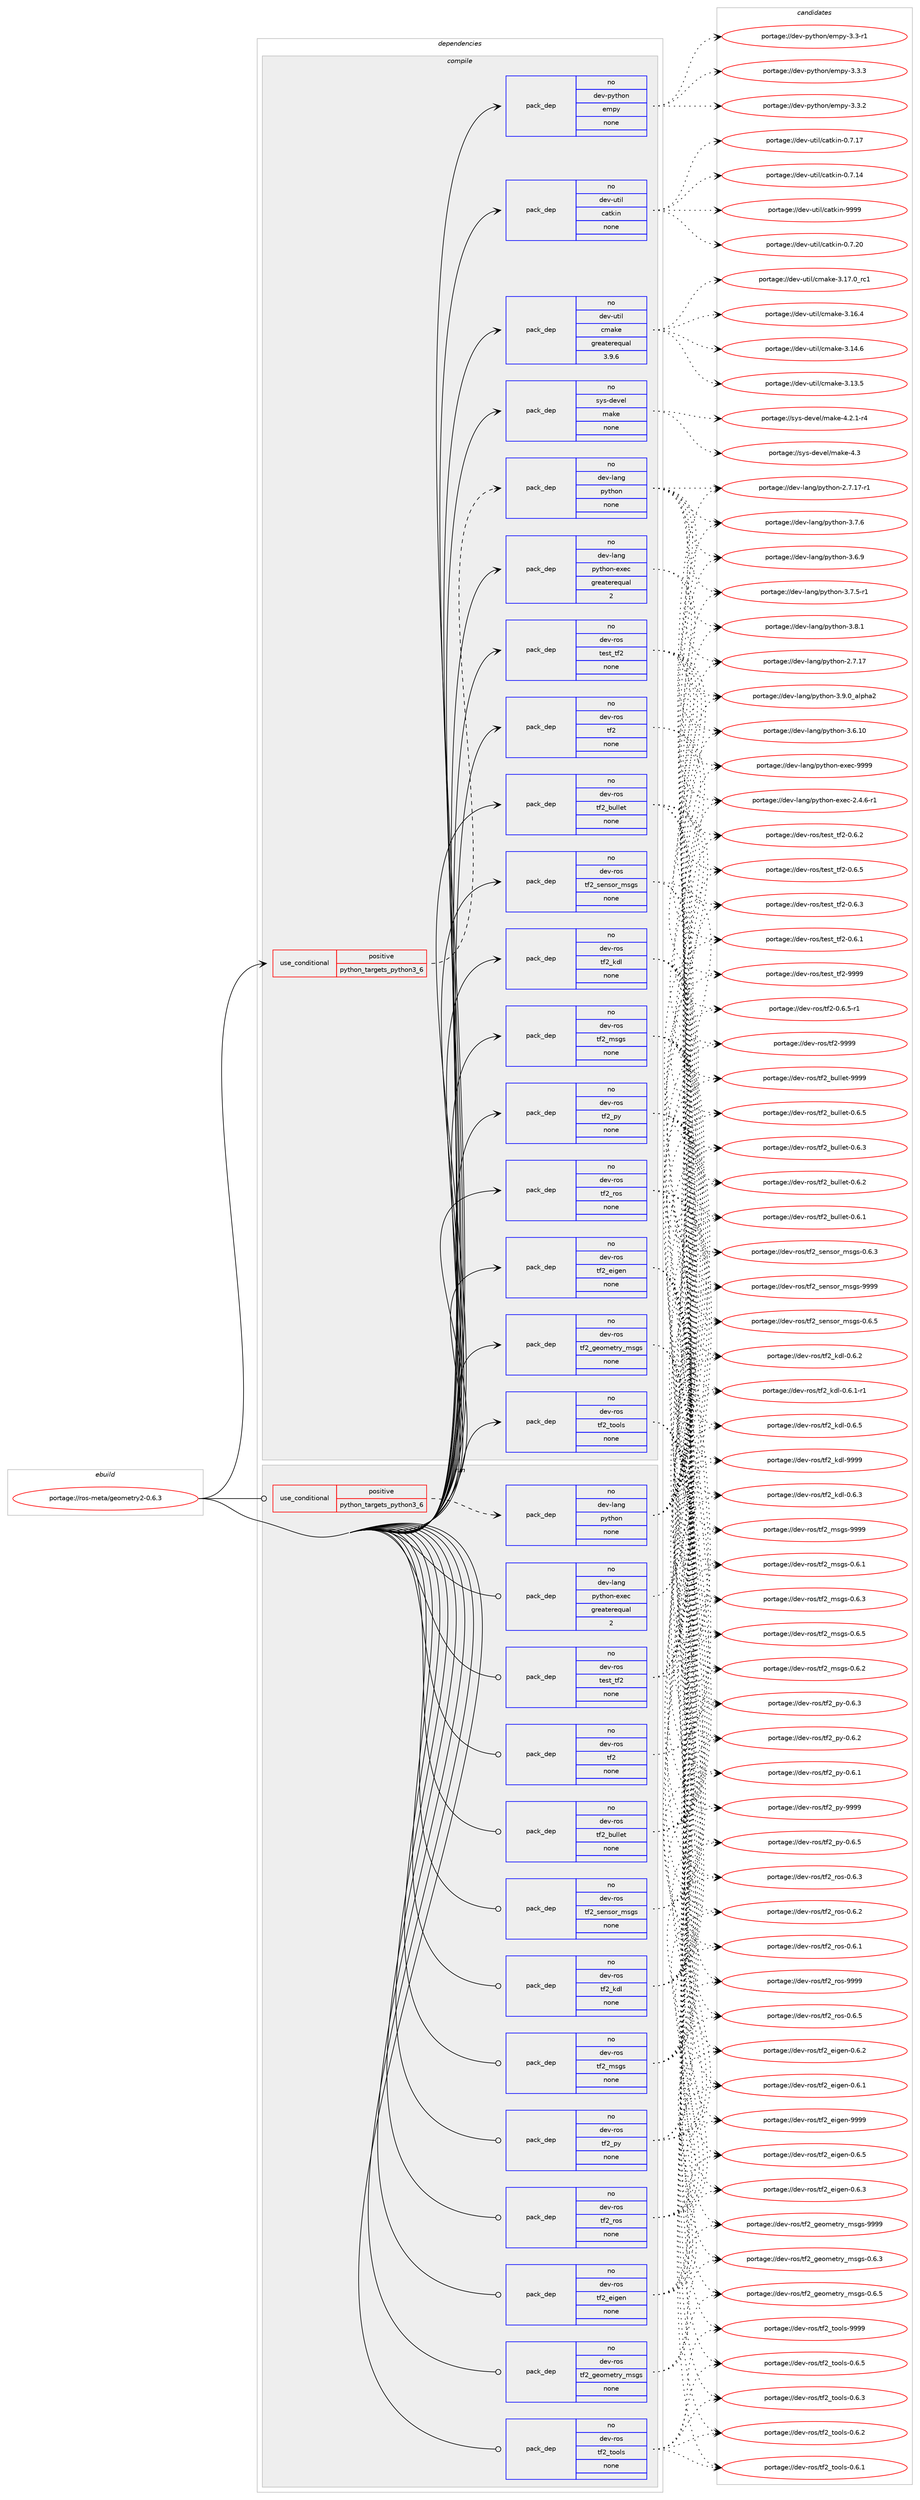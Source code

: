 digraph prolog {

# *************
# Graph options
# *************

newrank=true;
concentrate=true;
compound=true;
graph [rankdir=LR,fontname=Helvetica,fontsize=10,ranksep=1.5];#, ranksep=2.5, nodesep=0.2];
edge  [arrowhead=vee];
node  [fontname=Helvetica,fontsize=10];

# **********
# The ebuild
# **********

subgraph cluster_leftcol {
color=gray;
rank=same;
label=<<i>ebuild</i>>;
id [label="portage://ros-meta/geometry2-0.6.3", color=red, width=4, href="../ros-meta/geometry2-0.6.3.svg"];
}

# ****************
# The dependencies
# ****************

subgraph cluster_midcol {
color=gray;
label=<<i>dependencies</i>>;
subgraph cluster_compile {
fillcolor="#eeeeee";
style=filled;
label=<<i>compile</i>>;
subgraph cond20538 {
dependency104264 [label=<<TABLE BORDER="0" CELLBORDER="1" CELLSPACING="0" CELLPADDING="4"><TR><TD ROWSPAN="3" CELLPADDING="10">use_conditional</TD></TR><TR><TD>positive</TD></TR><TR><TD>python_targets_python3_6</TD></TR></TABLE>>, shape=none, color=red];
subgraph pack81958 {
dependency104265 [label=<<TABLE BORDER="0" CELLBORDER="1" CELLSPACING="0" CELLPADDING="4" WIDTH="220"><TR><TD ROWSPAN="6" CELLPADDING="30">pack_dep</TD></TR><TR><TD WIDTH="110">no</TD></TR><TR><TD>dev-lang</TD></TR><TR><TD>python</TD></TR><TR><TD>none</TD></TR><TR><TD></TD></TR></TABLE>>, shape=none, color=blue];
}
dependency104264:e -> dependency104265:w [weight=20,style="dashed",arrowhead="vee"];
}
id:e -> dependency104264:w [weight=20,style="solid",arrowhead="vee"];
subgraph pack81959 {
dependency104266 [label=<<TABLE BORDER="0" CELLBORDER="1" CELLSPACING="0" CELLPADDING="4" WIDTH="220"><TR><TD ROWSPAN="6" CELLPADDING="30">pack_dep</TD></TR><TR><TD WIDTH="110">no</TD></TR><TR><TD>dev-lang</TD></TR><TR><TD>python-exec</TD></TR><TR><TD>greaterequal</TD></TR><TR><TD>2</TD></TR></TABLE>>, shape=none, color=blue];
}
id:e -> dependency104266:w [weight=20,style="solid",arrowhead="vee"];
subgraph pack81960 {
dependency104267 [label=<<TABLE BORDER="0" CELLBORDER="1" CELLSPACING="0" CELLPADDING="4" WIDTH="220"><TR><TD ROWSPAN="6" CELLPADDING="30">pack_dep</TD></TR><TR><TD WIDTH="110">no</TD></TR><TR><TD>dev-python</TD></TR><TR><TD>empy</TD></TR><TR><TD>none</TD></TR><TR><TD></TD></TR></TABLE>>, shape=none, color=blue];
}
id:e -> dependency104267:w [weight=20,style="solid",arrowhead="vee"];
subgraph pack81961 {
dependency104268 [label=<<TABLE BORDER="0" CELLBORDER="1" CELLSPACING="0" CELLPADDING="4" WIDTH="220"><TR><TD ROWSPAN="6" CELLPADDING="30">pack_dep</TD></TR><TR><TD WIDTH="110">no</TD></TR><TR><TD>dev-ros</TD></TR><TR><TD>test_tf2</TD></TR><TR><TD>none</TD></TR><TR><TD></TD></TR></TABLE>>, shape=none, color=blue];
}
id:e -> dependency104268:w [weight=20,style="solid",arrowhead="vee"];
subgraph pack81962 {
dependency104269 [label=<<TABLE BORDER="0" CELLBORDER="1" CELLSPACING="0" CELLPADDING="4" WIDTH="220"><TR><TD ROWSPAN="6" CELLPADDING="30">pack_dep</TD></TR><TR><TD WIDTH="110">no</TD></TR><TR><TD>dev-ros</TD></TR><TR><TD>tf2</TD></TR><TR><TD>none</TD></TR><TR><TD></TD></TR></TABLE>>, shape=none, color=blue];
}
id:e -> dependency104269:w [weight=20,style="solid",arrowhead="vee"];
subgraph pack81963 {
dependency104270 [label=<<TABLE BORDER="0" CELLBORDER="1" CELLSPACING="0" CELLPADDING="4" WIDTH="220"><TR><TD ROWSPAN="6" CELLPADDING="30">pack_dep</TD></TR><TR><TD WIDTH="110">no</TD></TR><TR><TD>dev-ros</TD></TR><TR><TD>tf2_bullet</TD></TR><TR><TD>none</TD></TR><TR><TD></TD></TR></TABLE>>, shape=none, color=blue];
}
id:e -> dependency104270:w [weight=20,style="solid",arrowhead="vee"];
subgraph pack81964 {
dependency104271 [label=<<TABLE BORDER="0" CELLBORDER="1" CELLSPACING="0" CELLPADDING="4" WIDTH="220"><TR><TD ROWSPAN="6" CELLPADDING="30">pack_dep</TD></TR><TR><TD WIDTH="110">no</TD></TR><TR><TD>dev-ros</TD></TR><TR><TD>tf2_eigen</TD></TR><TR><TD>none</TD></TR><TR><TD></TD></TR></TABLE>>, shape=none, color=blue];
}
id:e -> dependency104271:w [weight=20,style="solid",arrowhead="vee"];
subgraph pack81965 {
dependency104272 [label=<<TABLE BORDER="0" CELLBORDER="1" CELLSPACING="0" CELLPADDING="4" WIDTH="220"><TR><TD ROWSPAN="6" CELLPADDING="30">pack_dep</TD></TR><TR><TD WIDTH="110">no</TD></TR><TR><TD>dev-ros</TD></TR><TR><TD>tf2_geometry_msgs</TD></TR><TR><TD>none</TD></TR><TR><TD></TD></TR></TABLE>>, shape=none, color=blue];
}
id:e -> dependency104272:w [weight=20,style="solid",arrowhead="vee"];
subgraph pack81966 {
dependency104273 [label=<<TABLE BORDER="0" CELLBORDER="1" CELLSPACING="0" CELLPADDING="4" WIDTH="220"><TR><TD ROWSPAN="6" CELLPADDING="30">pack_dep</TD></TR><TR><TD WIDTH="110">no</TD></TR><TR><TD>dev-ros</TD></TR><TR><TD>tf2_kdl</TD></TR><TR><TD>none</TD></TR><TR><TD></TD></TR></TABLE>>, shape=none, color=blue];
}
id:e -> dependency104273:w [weight=20,style="solid",arrowhead="vee"];
subgraph pack81967 {
dependency104274 [label=<<TABLE BORDER="0" CELLBORDER="1" CELLSPACING="0" CELLPADDING="4" WIDTH="220"><TR><TD ROWSPAN="6" CELLPADDING="30">pack_dep</TD></TR><TR><TD WIDTH="110">no</TD></TR><TR><TD>dev-ros</TD></TR><TR><TD>tf2_msgs</TD></TR><TR><TD>none</TD></TR><TR><TD></TD></TR></TABLE>>, shape=none, color=blue];
}
id:e -> dependency104274:w [weight=20,style="solid",arrowhead="vee"];
subgraph pack81968 {
dependency104275 [label=<<TABLE BORDER="0" CELLBORDER="1" CELLSPACING="0" CELLPADDING="4" WIDTH="220"><TR><TD ROWSPAN="6" CELLPADDING="30">pack_dep</TD></TR><TR><TD WIDTH="110">no</TD></TR><TR><TD>dev-ros</TD></TR><TR><TD>tf2_py</TD></TR><TR><TD>none</TD></TR><TR><TD></TD></TR></TABLE>>, shape=none, color=blue];
}
id:e -> dependency104275:w [weight=20,style="solid",arrowhead="vee"];
subgraph pack81969 {
dependency104276 [label=<<TABLE BORDER="0" CELLBORDER="1" CELLSPACING="0" CELLPADDING="4" WIDTH="220"><TR><TD ROWSPAN="6" CELLPADDING="30">pack_dep</TD></TR><TR><TD WIDTH="110">no</TD></TR><TR><TD>dev-ros</TD></TR><TR><TD>tf2_ros</TD></TR><TR><TD>none</TD></TR><TR><TD></TD></TR></TABLE>>, shape=none, color=blue];
}
id:e -> dependency104276:w [weight=20,style="solid",arrowhead="vee"];
subgraph pack81970 {
dependency104277 [label=<<TABLE BORDER="0" CELLBORDER="1" CELLSPACING="0" CELLPADDING="4" WIDTH="220"><TR><TD ROWSPAN="6" CELLPADDING="30">pack_dep</TD></TR><TR><TD WIDTH="110">no</TD></TR><TR><TD>dev-ros</TD></TR><TR><TD>tf2_sensor_msgs</TD></TR><TR><TD>none</TD></TR><TR><TD></TD></TR></TABLE>>, shape=none, color=blue];
}
id:e -> dependency104277:w [weight=20,style="solid",arrowhead="vee"];
subgraph pack81971 {
dependency104278 [label=<<TABLE BORDER="0" CELLBORDER="1" CELLSPACING="0" CELLPADDING="4" WIDTH="220"><TR><TD ROWSPAN="6" CELLPADDING="30">pack_dep</TD></TR><TR><TD WIDTH="110">no</TD></TR><TR><TD>dev-ros</TD></TR><TR><TD>tf2_tools</TD></TR><TR><TD>none</TD></TR><TR><TD></TD></TR></TABLE>>, shape=none, color=blue];
}
id:e -> dependency104278:w [weight=20,style="solid",arrowhead="vee"];
subgraph pack81972 {
dependency104279 [label=<<TABLE BORDER="0" CELLBORDER="1" CELLSPACING="0" CELLPADDING="4" WIDTH="220"><TR><TD ROWSPAN="6" CELLPADDING="30">pack_dep</TD></TR><TR><TD WIDTH="110">no</TD></TR><TR><TD>dev-util</TD></TR><TR><TD>catkin</TD></TR><TR><TD>none</TD></TR><TR><TD></TD></TR></TABLE>>, shape=none, color=blue];
}
id:e -> dependency104279:w [weight=20,style="solid",arrowhead="vee"];
subgraph pack81973 {
dependency104280 [label=<<TABLE BORDER="0" CELLBORDER="1" CELLSPACING="0" CELLPADDING="4" WIDTH="220"><TR><TD ROWSPAN="6" CELLPADDING="30">pack_dep</TD></TR><TR><TD WIDTH="110">no</TD></TR><TR><TD>dev-util</TD></TR><TR><TD>cmake</TD></TR><TR><TD>greaterequal</TD></TR><TR><TD>3.9.6</TD></TR></TABLE>>, shape=none, color=blue];
}
id:e -> dependency104280:w [weight=20,style="solid",arrowhead="vee"];
subgraph pack81974 {
dependency104281 [label=<<TABLE BORDER="0" CELLBORDER="1" CELLSPACING="0" CELLPADDING="4" WIDTH="220"><TR><TD ROWSPAN="6" CELLPADDING="30">pack_dep</TD></TR><TR><TD WIDTH="110">no</TD></TR><TR><TD>sys-devel</TD></TR><TR><TD>make</TD></TR><TR><TD>none</TD></TR><TR><TD></TD></TR></TABLE>>, shape=none, color=blue];
}
id:e -> dependency104281:w [weight=20,style="solid",arrowhead="vee"];
}
subgraph cluster_compileandrun {
fillcolor="#eeeeee";
style=filled;
label=<<i>compile and run</i>>;
}
subgraph cluster_run {
fillcolor="#eeeeee";
style=filled;
label=<<i>run</i>>;
subgraph cond20539 {
dependency104282 [label=<<TABLE BORDER="0" CELLBORDER="1" CELLSPACING="0" CELLPADDING="4"><TR><TD ROWSPAN="3" CELLPADDING="10">use_conditional</TD></TR><TR><TD>positive</TD></TR><TR><TD>python_targets_python3_6</TD></TR></TABLE>>, shape=none, color=red];
subgraph pack81975 {
dependency104283 [label=<<TABLE BORDER="0" CELLBORDER="1" CELLSPACING="0" CELLPADDING="4" WIDTH="220"><TR><TD ROWSPAN="6" CELLPADDING="30">pack_dep</TD></TR><TR><TD WIDTH="110">no</TD></TR><TR><TD>dev-lang</TD></TR><TR><TD>python</TD></TR><TR><TD>none</TD></TR><TR><TD></TD></TR></TABLE>>, shape=none, color=blue];
}
dependency104282:e -> dependency104283:w [weight=20,style="dashed",arrowhead="vee"];
}
id:e -> dependency104282:w [weight=20,style="solid",arrowhead="odot"];
subgraph pack81976 {
dependency104284 [label=<<TABLE BORDER="0" CELLBORDER="1" CELLSPACING="0" CELLPADDING="4" WIDTH="220"><TR><TD ROWSPAN="6" CELLPADDING="30">pack_dep</TD></TR><TR><TD WIDTH="110">no</TD></TR><TR><TD>dev-lang</TD></TR><TR><TD>python-exec</TD></TR><TR><TD>greaterequal</TD></TR><TR><TD>2</TD></TR></TABLE>>, shape=none, color=blue];
}
id:e -> dependency104284:w [weight=20,style="solid",arrowhead="odot"];
subgraph pack81977 {
dependency104285 [label=<<TABLE BORDER="0" CELLBORDER="1" CELLSPACING="0" CELLPADDING="4" WIDTH="220"><TR><TD ROWSPAN="6" CELLPADDING="30">pack_dep</TD></TR><TR><TD WIDTH="110">no</TD></TR><TR><TD>dev-ros</TD></TR><TR><TD>test_tf2</TD></TR><TR><TD>none</TD></TR><TR><TD></TD></TR></TABLE>>, shape=none, color=blue];
}
id:e -> dependency104285:w [weight=20,style="solid",arrowhead="odot"];
subgraph pack81978 {
dependency104286 [label=<<TABLE BORDER="0" CELLBORDER="1" CELLSPACING="0" CELLPADDING="4" WIDTH="220"><TR><TD ROWSPAN="6" CELLPADDING="30">pack_dep</TD></TR><TR><TD WIDTH="110">no</TD></TR><TR><TD>dev-ros</TD></TR><TR><TD>tf2</TD></TR><TR><TD>none</TD></TR><TR><TD></TD></TR></TABLE>>, shape=none, color=blue];
}
id:e -> dependency104286:w [weight=20,style="solid",arrowhead="odot"];
subgraph pack81979 {
dependency104287 [label=<<TABLE BORDER="0" CELLBORDER="1" CELLSPACING="0" CELLPADDING="4" WIDTH="220"><TR><TD ROWSPAN="6" CELLPADDING="30">pack_dep</TD></TR><TR><TD WIDTH="110">no</TD></TR><TR><TD>dev-ros</TD></TR><TR><TD>tf2_bullet</TD></TR><TR><TD>none</TD></TR><TR><TD></TD></TR></TABLE>>, shape=none, color=blue];
}
id:e -> dependency104287:w [weight=20,style="solid",arrowhead="odot"];
subgraph pack81980 {
dependency104288 [label=<<TABLE BORDER="0" CELLBORDER="1" CELLSPACING="0" CELLPADDING="4" WIDTH="220"><TR><TD ROWSPAN="6" CELLPADDING="30">pack_dep</TD></TR><TR><TD WIDTH="110">no</TD></TR><TR><TD>dev-ros</TD></TR><TR><TD>tf2_eigen</TD></TR><TR><TD>none</TD></TR><TR><TD></TD></TR></TABLE>>, shape=none, color=blue];
}
id:e -> dependency104288:w [weight=20,style="solid",arrowhead="odot"];
subgraph pack81981 {
dependency104289 [label=<<TABLE BORDER="0" CELLBORDER="1" CELLSPACING="0" CELLPADDING="4" WIDTH="220"><TR><TD ROWSPAN="6" CELLPADDING="30">pack_dep</TD></TR><TR><TD WIDTH="110">no</TD></TR><TR><TD>dev-ros</TD></TR><TR><TD>tf2_geometry_msgs</TD></TR><TR><TD>none</TD></TR><TR><TD></TD></TR></TABLE>>, shape=none, color=blue];
}
id:e -> dependency104289:w [weight=20,style="solid",arrowhead="odot"];
subgraph pack81982 {
dependency104290 [label=<<TABLE BORDER="0" CELLBORDER="1" CELLSPACING="0" CELLPADDING="4" WIDTH="220"><TR><TD ROWSPAN="6" CELLPADDING="30">pack_dep</TD></TR><TR><TD WIDTH="110">no</TD></TR><TR><TD>dev-ros</TD></TR><TR><TD>tf2_kdl</TD></TR><TR><TD>none</TD></TR><TR><TD></TD></TR></TABLE>>, shape=none, color=blue];
}
id:e -> dependency104290:w [weight=20,style="solid",arrowhead="odot"];
subgraph pack81983 {
dependency104291 [label=<<TABLE BORDER="0" CELLBORDER="1" CELLSPACING="0" CELLPADDING="4" WIDTH="220"><TR><TD ROWSPAN="6" CELLPADDING="30">pack_dep</TD></TR><TR><TD WIDTH="110">no</TD></TR><TR><TD>dev-ros</TD></TR><TR><TD>tf2_msgs</TD></TR><TR><TD>none</TD></TR><TR><TD></TD></TR></TABLE>>, shape=none, color=blue];
}
id:e -> dependency104291:w [weight=20,style="solid",arrowhead="odot"];
subgraph pack81984 {
dependency104292 [label=<<TABLE BORDER="0" CELLBORDER="1" CELLSPACING="0" CELLPADDING="4" WIDTH="220"><TR><TD ROWSPAN="6" CELLPADDING="30">pack_dep</TD></TR><TR><TD WIDTH="110">no</TD></TR><TR><TD>dev-ros</TD></TR><TR><TD>tf2_py</TD></TR><TR><TD>none</TD></TR><TR><TD></TD></TR></TABLE>>, shape=none, color=blue];
}
id:e -> dependency104292:w [weight=20,style="solid",arrowhead="odot"];
subgraph pack81985 {
dependency104293 [label=<<TABLE BORDER="0" CELLBORDER="1" CELLSPACING="0" CELLPADDING="4" WIDTH="220"><TR><TD ROWSPAN="6" CELLPADDING="30">pack_dep</TD></TR><TR><TD WIDTH="110">no</TD></TR><TR><TD>dev-ros</TD></TR><TR><TD>tf2_ros</TD></TR><TR><TD>none</TD></TR><TR><TD></TD></TR></TABLE>>, shape=none, color=blue];
}
id:e -> dependency104293:w [weight=20,style="solid",arrowhead="odot"];
subgraph pack81986 {
dependency104294 [label=<<TABLE BORDER="0" CELLBORDER="1" CELLSPACING="0" CELLPADDING="4" WIDTH="220"><TR><TD ROWSPAN="6" CELLPADDING="30">pack_dep</TD></TR><TR><TD WIDTH="110">no</TD></TR><TR><TD>dev-ros</TD></TR><TR><TD>tf2_sensor_msgs</TD></TR><TR><TD>none</TD></TR><TR><TD></TD></TR></TABLE>>, shape=none, color=blue];
}
id:e -> dependency104294:w [weight=20,style="solid",arrowhead="odot"];
subgraph pack81987 {
dependency104295 [label=<<TABLE BORDER="0" CELLBORDER="1" CELLSPACING="0" CELLPADDING="4" WIDTH="220"><TR><TD ROWSPAN="6" CELLPADDING="30">pack_dep</TD></TR><TR><TD WIDTH="110">no</TD></TR><TR><TD>dev-ros</TD></TR><TR><TD>tf2_tools</TD></TR><TR><TD>none</TD></TR><TR><TD></TD></TR></TABLE>>, shape=none, color=blue];
}
id:e -> dependency104295:w [weight=20,style="solid",arrowhead="odot"];
}
}

# **************
# The candidates
# **************

subgraph cluster_choices {
rank=same;
color=gray;
label=<<i>candidates</i>>;

subgraph choice81958 {
color=black;
nodesep=1;
choice10010111845108971101034711212111610411111045514657464895971081121049750 [label="portage://dev-lang/python-3.9.0_alpha2", color=red, width=4,href="../dev-lang/python-3.9.0_alpha2.svg"];
choice100101118451089711010347112121116104111110455146564649 [label="portage://dev-lang/python-3.8.1", color=red, width=4,href="../dev-lang/python-3.8.1.svg"];
choice100101118451089711010347112121116104111110455146554654 [label="portage://dev-lang/python-3.7.6", color=red, width=4,href="../dev-lang/python-3.7.6.svg"];
choice1001011184510897110103471121211161041111104551465546534511449 [label="portage://dev-lang/python-3.7.5-r1", color=red, width=4,href="../dev-lang/python-3.7.5-r1.svg"];
choice100101118451089711010347112121116104111110455146544657 [label="portage://dev-lang/python-3.6.9", color=red, width=4,href="../dev-lang/python-3.6.9.svg"];
choice10010111845108971101034711212111610411111045514654464948 [label="portage://dev-lang/python-3.6.10", color=red, width=4,href="../dev-lang/python-3.6.10.svg"];
choice100101118451089711010347112121116104111110455046554649554511449 [label="portage://dev-lang/python-2.7.17-r1", color=red, width=4,href="../dev-lang/python-2.7.17-r1.svg"];
choice10010111845108971101034711212111610411111045504655464955 [label="portage://dev-lang/python-2.7.17", color=red, width=4,href="../dev-lang/python-2.7.17.svg"];
dependency104265:e -> choice10010111845108971101034711212111610411111045514657464895971081121049750:w [style=dotted,weight="100"];
dependency104265:e -> choice100101118451089711010347112121116104111110455146564649:w [style=dotted,weight="100"];
dependency104265:e -> choice100101118451089711010347112121116104111110455146554654:w [style=dotted,weight="100"];
dependency104265:e -> choice1001011184510897110103471121211161041111104551465546534511449:w [style=dotted,weight="100"];
dependency104265:e -> choice100101118451089711010347112121116104111110455146544657:w [style=dotted,weight="100"];
dependency104265:e -> choice10010111845108971101034711212111610411111045514654464948:w [style=dotted,weight="100"];
dependency104265:e -> choice100101118451089711010347112121116104111110455046554649554511449:w [style=dotted,weight="100"];
dependency104265:e -> choice10010111845108971101034711212111610411111045504655464955:w [style=dotted,weight="100"];
}
subgraph choice81959 {
color=black;
nodesep=1;
choice10010111845108971101034711212111610411111045101120101994557575757 [label="portage://dev-lang/python-exec-9999", color=red, width=4,href="../dev-lang/python-exec-9999.svg"];
choice10010111845108971101034711212111610411111045101120101994550465246544511449 [label="portage://dev-lang/python-exec-2.4.6-r1", color=red, width=4,href="../dev-lang/python-exec-2.4.6-r1.svg"];
dependency104266:e -> choice10010111845108971101034711212111610411111045101120101994557575757:w [style=dotted,weight="100"];
dependency104266:e -> choice10010111845108971101034711212111610411111045101120101994550465246544511449:w [style=dotted,weight="100"];
}
subgraph choice81960 {
color=black;
nodesep=1;
choice1001011184511212111610411111047101109112121455146514651 [label="portage://dev-python/empy-3.3.3", color=red, width=4,href="../dev-python/empy-3.3.3.svg"];
choice1001011184511212111610411111047101109112121455146514650 [label="portage://dev-python/empy-3.3.2", color=red, width=4,href="../dev-python/empy-3.3.2.svg"];
choice1001011184511212111610411111047101109112121455146514511449 [label="portage://dev-python/empy-3.3-r1", color=red, width=4,href="../dev-python/empy-3.3-r1.svg"];
dependency104267:e -> choice1001011184511212111610411111047101109112121455146514651:w [style=dotted,weight="100"];
dependency104267:e -> choice1001011184511212111610411111047101109112121455146514650:w [style=dotted,weight="100"];
dependency104267:e -> choice1001011184511212111610411111047101109112121455146514511449:w [style=dotted,weight="100"];
}
subgraph choice81961 {
color=black;
nodesep=1;
choice100101118451141111154711610111511695116102504557575757 [label="portage://dev-ros/test_tf2-9999", color=red, width=4,href="../dev-ros/test_tf2-9999.svg"];
choice10010111845114111115471161011151169511610250454846544653 [label="portage://dev-ros/test_tf2-0.6.5", color=red, width=4,href="../dev-ros/test_tf2-0.6.5.svg"];
choice10010111845114111115471161011151169511610250454846544651 [label="portage://dev-ros/test_tf2-0.6.3", color=red, width=4,href="../dev-ros/test_tf2-0.6.3.svg"];
choice10010111845114111115471161011151169511610250454846544650 [label="portage://dev-ros/test_tf2-0.6.2", color=red, width=4,href="../dev-ros/test_tf2-0.6.2.svg"];
choice10010111845114111115471161011151169511610250454846544649 [label="portage://dev-ros/test_tf2-0.6.1", color=red, width=4,href="../dev-ros/test_tf2-0.6.1.svg"];
dependency104268:e -> choice100101118451141111154711610111511695116102504557575757:w [style=dotted,weight="100"];
dependency104268:e -> choice10010111845114111115471161011151169511610250454846544653:w [style=dotted,weight="100"];
dependency104268:e -> choice10010111845114111115471161011151169511610250454846544651:w [style=dotted,weight="100"];
dependency104268:e -> choice10010111845114111115471161011151169511610250454846544650:w [style=dotted,weight="100"];
dependency104268:e -> choice10010111845114111115471161011151169511610250454846544649:w [style=dotted,weight="100"];
}
subgraph choice81962 {
color=black;
nodesep=1;
choice1001011184511411111547116102504557575757 [label="portage://dev-ros/tf2-9999", color=red, width=4,href="../dev-ros/tf2-9999.svg"];
choice1001011184511411111547116102504548465446534511449 [label="portage://dev-ros/tf2-0.6.5-r1", color=red, width=4,href="../dev-ros/tf2-0.6.5-r1.svg"];
dependency104269:e -> choice1001011184511411111547116102504557575757:w [style=dotted,weight="100"];
dependency104269:e -> choice1001011184511411111547116102504548465446534511449:w [style=dotted,weight="100"];
}
subgraph choice81963 {
color=black;
nodesep=1;
choice10010111845114111115471161025095981171081081011164557575757 [label="portage://dev-ros/tf2_bullet-9999", color=red, width=4,href="../dev-ros/tf2_bullet-9999.svg"];
choice1001011184511411111547116102509598117108108101116454846544653 [label="portage://dev-ros/tf2_bullet-0.6.5", color=red, width=4,href="../dev-ros/tf2_bullet-0.6.5.svg"];
choice1001011184511411111547116102509598117108108101116454846544651 [label="portage://dev-ros/tf2_bullet-0.6.3", color=red, width=4,href="../dev-ros/tf2_bullet-0.6.3.svg"];
choice1001011184511411111547116102509598117108108101116454846544650 [label="portage://dev-ros/tf2_bullet-0.6.2", color=red, width=4,href="../dev-ros/tf2_bullet-0.6.2.svg"];
choice1001011184511411111547116102509598117108108101116454846544649 [label="portage://dev-ros/tf2_bullet-0.6.1", color=red, width=4,href="../dev-ros/tf2_bullet-0.6.1.svg"];
dependency104270:e -> choice10010111845114111115471161025095981171081081011164557575757:w [style=dotted,weight="100"];
dependency104270:e -> choice1001011184511411111547116102509598117108108101116454846544653:w [style=dotted,weight="100"];
dependency104270:e -> choice1001011184511411111547116102509598117108108101116454846544651:w [style=dotted,weight="100"];
dependency104270:e -> choice1001011184511411111547116102509598117108108101116454846544650:w [style=dotted,weight="100"];
dependency104270:e -> choice1001011184511411111547116102509598117108108101116454846544649:w [style=dotted,weight="100"];
}
subgraph choice81964 {
color=black;
nodesep=1;
choice100101118451141111154711610250951011051031011104557575757 [label="portage://dev-ros/tf2_eigen-9999", color=red, width=4,href="../dev-ros/tf2_eigen-9999.svg"];
choice10010111845114111115471161025095101105103101110454846544653 [label="portage://dev-ros/tf2_eigen-0.6.5", color=red, width=4,href="../dev-ros/tf2_eigen-0.6.5.svg"];
choice10010111845114111115471161025095101105103101110454846544651 [label="portage://dev-ros/tf2_eigen-0.6.3", color=red, width=4,href="../dev-ros/tf2_eigen-0.6.3.svg"];
choice10010111845114111115471161025095101105103101110454846544650 [label="portage://dev-ros/tf2_eigen-0.6.2", color=red, width=4,href="../dev-ros/tf2_eigen-0.6.2.svg"];
choice10010111845114111115471161025095101105103101110454846544649 [label="portage://dev-ros/tf2_eigen-0.6.1", color=red, width=4,href="../dev-ros/tf2_eigen-0.6.1.svg"];
dependency104271:e -> choice100101118451141111154711610250951011051031011104557575757:w [style=dotted,weight="100"];
dependency104271:e -> choice10010111845114111115471161025095101105103101110454846544653:w [style=dotted,weight="100"];
dependency104271:e -> choice10010111845114111115471161025095101105103101110454846544651:w [style=dotted,weight="100"];
dependency104271:e -> choice10010111845114111115471161025095101105103101110454846544650:w [style=dotted,weight="100"];
dependency104271:e -> choice10010111845114111115471161025095101105103101110454846544649:w [style=dotted,weight="100"];
}
subgraph choice81965 {
color=black;
nodesep=1;
choice10010111845114111115471161025095103101111109101116114121951091151031154557575757 [label="portage://dev-ros/tf2_geometry_msgs-9999", color=red, width=4,href="../dev-ros/tf2_geometry_msgs-9999.svg"];
choice1001011184511411111547116102509510310111110910111611412195109115103115454846544653 [label="portage://dev-ros/tf2_geometry_msgs-0.6.5", color=red, width=4,href="../dev-ros/tf2_geometry_msgs-0.6.5.svg"];
choice1001011184511411111547116102509510310111110910111611412195109115103115454846544651 [label="portage://dev-ros/tf2_geometry_msgs-0.6.3", color=red, width=4,href="../dev-ros/tf2_geometry_msgs-0.6.3.svg"];
dependency104272:e -> choice10010111845114111115471161025095103101111109101116114121951091151031154557575757:w [style=dotted,weight="100"];
dependency104272:e -> choice1001011184511411111547116102509510310111110910111611412195109115103115454846544653:w [style=dotted,weight="100"];
dependency104272:e -> choice1001011184511411111547116102509510310111110910111611412195109115103115454846544651:w [style=dotted,weight="100"];
}
subgraph choice81966 {
color=black;
nodesep=1;
choice100101118451141111154711610250951071001084557575757 [label="portage://dev-ros/tf2_kdl-9999", color=red, width=4,href="../dev-ros/tf2_kdl-9999.svg"];
choice10010111845114111115471161025095107100108454846544653 [label="portage://dev-ros/tf2_kdl-0.6.5", color=red, width=4,href="../dev-ros/tf2_kdl-0.6.5.svg"];
choice10010111845114111115471161025095107100108454846544651 [label="portage://dev-ros/tf2_kdl-0.6.3", color=red, width=4,href="../dev-ros/tf2_kdl-0.6.3.svg"];
choice10010111845114111115471161025095107100108454846544650 [label="portage://dev-ros/tf2_kdl-0.6.2", color=red, width=4,href="../dev-ros/tf2_kdl-0.6.2.svg"];
choice100101118451141111154711610250951071001084548465446494511449 [label="portage://dev-ros/tf2_kdl-0.6.1-r1", color=red, width=4,href="../dev-ros/tf2_kdl-0.6.1-r1.svg"];
dependency104273:e -> choice100101118451141111154711610250951071001084557575757:w [style=dotted,weight="100"];
dependency104273:e -> choice10010111845114111115471161025095107100108454846544653:w [style=dotted,weight="100"];
dependency104273:e -> choice10010111845114111115471161025095107100108454846544651:w [style=dotted,weight="100"];
dependency104273:e -> choice10010111845114111115471161025095107100108454846544650:w [style=dotted,weight="100"];
dependency104273:e -> choice100101118451141111154711610250951071001084548465446494511449:w [style=dotted,weight="100"];
}
subgraph choice81967 {
color=black;
nodesep=1;
choice100101118451141111154711610250951091151031154557575757 [label="portage://dev-ros/tf2_msgs-9999", color=red, width=4,href="../dev-ros/tf2_msgs-9999.svg"];
choice10010111845114111115471161025095109115103115454846544653 [label="portage://dev-ros/tf2_msgs-0.6.5", color=red, width=4,href="../dev-ros/tf2_msgs-0.6.5.svg"];
choice10010111845114111115471161025095109115103115454846544651 [label="portage://dev-ros/tf2_msgs-0.6.3", color=red, width=4,href="../dev-ros/tf2_msgs-0.6.3.svg"];
choice10010111845114111115471161025095109115103115454846544650 [label="portage://dev-ros/tf2_msgs-0.6.2", color=red, width=4,href="../dev-ros/tf2_msgs-0.6.2.svg"];
choice10010111845114111115471161025095109115103115454846544649 [label="portage://dev-ros/tf2_msgs-0.6.1", color=red, width=4,href="../dev-ros/tf2_msgs-0.6.1.svg"];
dependency104274:e -> choice100101118451141111154711610250951091151031154557575757:w [style=dotted,weight="100"];
dependency104274:e -> choice10010111845114111115471161025095109115103115454846544653:w [style=dotted,weight="100"];
dependency104274:e -> choice10010111845114111115471161025095109115103115454846544651:w [style=dotted,weight="100"];
dependency104274:e -> choice10010111845114111115471161025095109115103115454846544650:w [style=dotted,weight="100"];
dependency104274:e -> choice10010111845114111115471161025095109115103115454846544649:w [style=dotted,weight="100"];
}
subgraph choice81968 {
color=black;
nodesep=1;
choice100101118451141111154711610250951121214557575757 [label="portage://dev-ros/tf2_py-9999", color=red, width=4,href="../dev-ros/tf2_py-9999.svg"];
choice10010111845114111115471161025095112121454846544653 [label="portage://dev-ros/tf2_py-0.6.5", color=red, width=4,href="../dev-ros/tf2_py-0.6.5.svg"];
choice10010111845114111115471161025095112121454846544651 [label="portage://dev-ros/tf2_py-0.6.3", color=red, width=4,href="../dev-ros/tf2_py-0.6.3.svg"];
choice10010111845114111115471161025095112121454846544650 [label="portage://dev-ros/tf2_py-0.6.2", color=red, width=4,href="../dev-ros/tf2_py-0.6.2.svg"];
choice10010111845114111115471161025095112121454846544649 [label="portage://dev-ros/tf2_py-0.6.1", color=red, width=4,href="../dev-ros/tf2_py-0.6.1.svg"];
dependency104275:e -> choice100101118451141111154711610250951121214557575757:w [style=dotted,weight="100"];
dependency104275:e -> choice10010111845114111115471161025095112121454846544653:w [style=dotted,weight="100"];
dependency104275:e -> choice10010111845114111115471161025095112121454846544651:w [style=dotted,weight="100"];
dependency104275:e -> choice10010111845114111115471161025095112121454846544650:w [style=dotted,weight="100"];
dependency104275:e -> choice10010111845114111115471161025095112121454846544649:w [style=dotted,weight="100"];
}
subgraph choice81969 {
color=black;
nodesep=1;
choice100101118451141111154711610250951141111154557575757 [label="portage://dev-ros/tf2_ros-9999", color=red, width=4,href="../dev-ros/tf2_ros-9999.svg"];
choice10010111845114111115471161025095114111115454846544653 [label="portage://dev-ros/tf2_ros-0.6.5", color=red, width=4,href="../dev-ros/tf2_ros-0.6.5.svg"];
choice10010111845114111115471161025095114111115454846544651 [label="portage://dev-ros/tf2_ros-0.6.3", color=red, width=4,href="../dev-ros/tf2_ros-0.6.3.svg"];
choice10010111845114111115471161025095114111115454846544650 [label="portage://dev-ros/tf2_ros-0.6.2", color=red, width=4,href="../dev-ros/tf2_ros-0.6.2.svg"];
choice10010111845114111115471161025095114111115454846544649 [label="portage://dev-ros/tf2_ros-0.6.1", color=red, width=4,href="../dev-ros/tf2_ros-0.6.1.svg"];
dependency104276:e -> choice100101118451141111154711610250951141111154557575757:w [style=dotted,weight="100"];
dependency104276:e -> choice10010111845114111115471161025095114111115454846544653:w [style=dotted,weight="100"];
dependency104276:e -> choice10010111845114111115471161025095114111115454846544651:w [style=dotted,weight="100"];
dependency104276:e -> choice10010111845114111115471161025095114111115454846544650:w [style=dotted,weight="100"];
dependency104276:e -> choice10010111845114111115471161025095114111115454846544649:w [style=dotted,weight="100"];
}
subgraph choice81970 {
color=black;
nodesep=1;
choice10010111845114111115471161025095115101110115111114951091151031154557575757 [label="portage://dev-ros/tf2_sensor_msgs-9999", color=red, width=4,href="../dev-ros/tf2_sensor_msgs-9999.svg"];
choice1001011184511411111547116102509511510111011511111495109115103115454846544653 [label="portage://dev-ros/tf2_sensor_msgs-0.6.5", color=red, width=4,href="../dev-ros/tf2_sensor_msgs-0.6.5.svg"];
choice1001011184511411111547116102509511510111011511111495109115103115454846544651 [label="portage://dev-ros/tf2_sensor_msgs-0.6.3", color=red, width=4,href="../dev-ros/tf2_sensor_msgs-0.6.3.svg"];
dependency104277:e -> choice10010111845114111115471161025095115101110115111114951091151031154557575757:w [style=dotted,weight="100"];
dependency104277:e -> choice1001011184511411111547116102509511510111011511111495109115103115454846544653:w [style=dotted,weight="100"];
dependency104277:e -> choice1001011184511411111547116102509511510111011511111495109115103115454846544651:w [style=dotted,weight="100"];
}
subgraph choice81971 {
color=black;
nodesep=1;
choice100101118451141111154711610250951161111111081154557575757 [label="portage://dev-ros/tf2_tools-9999", color=red, width=4,href="../dev-ros/tf2_tools-9999.svg"];
choice10010111845114111115471161025095116111111108115454846544653 [label="portage://dev-ros/tf2_tools-0.6.5", color=red, width=4,href="../dev-ros/tf2_tools-0.6.5.svg"];
choice10010111845114111115471161025095116111111108115454846544651 [label="portage://dev-ros/tf2_tools-0.6.3", color=red, width=4,href="../dev-ros/tf2_tools-0.6.3.svg"];
choice10010111845114111115471161025095116111111108115454846544650 [label="portage://dev-ros/tf2_tools-0.6.2", color=red, width=4,href="../dev-ros/tf2_tools-0.6.2.svg"];
choice10010111845114111115471161025095116111111108115454846544649 [label="portage://dev-ros/tf2_tools-0.6.1", color=red, width=4,href="../dev-ros/tf2_tools-0.6.1.svg"];
dependency104278:e -> choice100101118451141111154711610250951161111111081154557575757:w [style=dotted,weight="100"];
dependency104278:e -> choice10010111845114111115471161025095116111111108115454846544653:w [style=dotted,weight="100"];
dependency104278:e -> choice10010111845114111115471161025095116111111108115454846544651:w [style=dotted,weight="100"];
dependency104278:e -> choice10010111845114111115471161025095116111111108115454846544650:w [style=dotted,weight="100"];
dependency104278:e -> choice10010111845114111115471161025095116111111108115454846544649:w [style=dotted,weight="100"];
}
subgraph choice81972 {
color=black;
nodesep=1;
choice100101118451171161051084799971161071051104557575757 [label="portage://dev-util/catkin-9999", color=red, width=4,href="../dev-util/catkin-9999.svg"];
choice1001011184511711610510847999711610710511045484655465048 [label="portage://dev-util/catkin-0.7.20", color=red, width=4,href="../dev-util/catkin-0.7.20.svg"];
choice1001011184511711610510847999711610710511045484655464955 [label="portage://dev-util/catkin-0.7.17", color=red, width=4,href="../dev-util/catkin-0.7.17.svg"];
choice1001011184511711610510847999711610710511045484655464952 [label="portage://dev-util/catkin-0.7.14", color=red, width=4,href="../dev-util/catkin-0.7.14.svg"];
dependency104279:e -> choice100101118451171161051084799971161071051104557575757:w [style=dotted,weight="100"];
dependency104279:e -> choice1001011184511711610510847999711610710511045484655465048:w [style=dotted,weight="100"];
dependency104279:e -> choice1001011184511711610510847999711610710511045484655464955:w [style=dotted,weight="100"];
dependency104279:e -> choice1001011184511711610510847999711610710511045484655464952:w [style=dotted,weight="100"];
}
subgraph choice81973 {
color=black;
nodesep=1;
choice1001011184511711610510847991099710710145514649554648951149949 [label="portage://dev-util/cmake-3.17.0_rc1", color=red, width=4,href="../dev-util/cmake-3.17.0_rc1.svg"];
choice1001011184511711610510847991099710710145514649544652 [label="portage://dev-util/cmake-3.16.4", color=red, width=4,href="../dev-util/cmake-3.16.4.svg"];
choice1001011184511711610510847991099710710145514649524654 [label="portage://dev-util/cmake-3.14.6", color=red, width=4,href="../dev-util/cmake-3.14.6.svg"];
choice1001011184511711610510847991099710710145514649514653 [label="portage://dev-util/cmake-3.13.5", color=red, width=4,href="../dev-util/cmake-3.13.5.svg"];
dependency104280:e -> choice1001011184511711610510847991099710710145514649554648951149949:w [style=dotted,weight="100"];
dependency104280:e -> choice1001011184511711610510847991099710710145514649544652:w [style=dotted,weight="100"];
dependency104280:e -> choice1001011184511711610510847991099710710145514649524654:w [style=dotted,weight="100"];
dependency104280:e -> choice1001011184511711610510847991099710710145514649514653:w [style=dotted,weight="100"];
}
subgraph choice81974 {
color=black;
nodesep=1;
choice11512111545100101118101108471099710710145524651 [label="portage://sys-devel/make-4.3", color=red, width=4,href="../sys-devel/make-4.3.svg"];
choice1151211154510010111810110847109971071014552465046494511452 [label="portage://sys-devel/make-4.2.1-r4", color=red, width=4,href="../sys-devel/make-4.2.1-r4.svg"];
dependency104281:e -> choice11512111545100101118101108471099710710145524651:w [style=dotted,weight="100"];
dependency104281:e -> choice1151211154510010111810110847109971071014552465046494511452:w [style=dotted,weight="100"];
}
subgraph choice81975 {
color=black;
nodesep=1;
choice10010111845108971101034711212111610411111045514657464895971081121049750 [label="portage://dev-lang/python-3.9.0_alpha2", color=red, width=4,href="../dev-lang/python-3.9.0_alpha2.svg"];
choice100101118451089711010347112121116104111110455146564649 [label="portage://dev-lang/python-3.8.1", color=red, width=4,href="../dev-lang/python-3.8.1.svg"];
choice100101118451089711010347112121116104111110455146554654 [label="portage://dev-lang/python-3.7.6", color=red, width=4,href="../dev-lang/python-3.7.6.svg"];
choice1001011184510897110103471121211161041111104551465546534511449 [label="portage://dev-lang/python-3.7.5-r1", color=red, width=4,href="../dev-lang/python-3.7.5-r1.svg"];
choice100101118451089711010347112121116104111110455146544657 [label="portage://dev-lang/python-3.6.9", color=red, width=4,href="../dev-lang/python-3.6.9.svg"];
choice10010111845108971101034711212111610411111045514654464948 [label="portage://dev-lang/python-3.6.10", color=red, width=4,href="../dev-lang/python-3.6.10.svg"];
choice100101118451089711010347112121116104111110455046554649554511449 [label="portage://dev-lang/python-2.7.17-r1", color=red, width=4,href="../dev-lang/python-2.7.17-r1.svg"];
choice10010111845108971101034711212111610411111045504655464955 [label="portage://dev-lang/python-2.7.17", color=red, width=4,href="../dev-lang/python-2.7.17.svg"];
dependency104283:e -> choice10010111845108971101034711212111610411111045514657464895971081121049750:w [style=dotted,weight="100"];
dependency104283:e -> choice100101118451089711010347112121116104111110455146564649:w [style=dotted,weight="100"];
dependency104283:e -> choice100101118451089711010347112121116104111110455146554654:w [style=dotted,weight="100"];
dependency104283:e -> choice1001011184510897110103471121211161041111104551465546534511449:w [style=dotted,weight="100"];
dependency104283:e -> choice100101118451089711010347112121116104111110455146544657:w [style=dotted,weight="100"];
dependency104283:e -> choice10010111845108971101034711212111610411111045514654464948:w [style=dotted,weight="100"];
dependency104283:e -> choice100101118451089711010347112121116104111110455046554649554511449:w [style=dotted,weight="100"];
dependency104283:e -> choice10010111845108971101034711212111610411111045504655464955:w [style=dotted,weight="100"];
}
subgraph choice81976 {
color=black;
nodesep=1;
choice10010111845108971101034711212111610411111045101120101994557575757 [label="portage://dev-lang/python-exec-9999", color=red, width=4,href="../dev-lang/python-exec-9999.svg"];
choice10010111845108971101034711212111610411111045101120101994550465246544511449 [label="portage://dev-lang/python-exec-2.4.6-r1", color=red, width=4,href="../dev-lang/python-exec-2.4.6-r1.svg"];
dependency104284:e -> choice10010111845108971101034711212111610411111045101120101994557575757:w [style=dotted,weight="100"];
dependency104284:e -> choice10010111845108971101034711212111610411111045101120101994550465246544511449:w [style=dotted,weight="100"];
}
subgraph choice81977 {
color=black;
nodesep=1;
choice100101118451141111154711610111511695116102504557575757 [label="portage://dev-ros/test_tf2-9999", color=red, width=4,href="../dev-ros/test_tf2-9999.svg"];
choice10010111845114111115471161011151169511610250454846544653 [label="portage://dev-ros/test_tf2-0.6.5", color=red, width=4,href="../dev-ros/test_tf2-0.6.5.svg"];
choice10010111845114111115471161011151169511610250454846544651 [label="portage://dev-ros/test_tf2-0.6.3", color=red, width=4,href="../dev-ros/test_tf2-0.6.3.svg"];
choice10010111845114111115471161011151169511610250454846544650 [label="portage://dev-ros/test_tf2-0.6.2", color=red, width=4,href="../dev-ros/test_tf2-0.6.2.svg"];
choice10010111845114111115471161011151169511610250454846544649 [label="portage://dev-ros/test_tf2-0.6.1", color=red, width=4,href="../dev-ros/test_tf2-0.6.1.svg"];
dependency104285:e -> choice100101118451141111154711610111511695116102504557575757:w [style=dotted,weight="100"];
dependency104285:e -> choice10010111845114111115471161011151169511610250454846544653:w [style=dotted,weight="100"];
dependency104285:e -> choice10010111845114111115471161011151169511610250454846544651:w [style=dotted,weight="100"];
dependency104285:e -> choice10010111845114111115471161011151169511610250454846544650:w [style=dotted,weight="100"];
dependency104285:e -> choice10010111845114111115471161011151169511610250454846544649:w [style=dotted,weight="100"];
}
subgraph choice81978 {
color=black;
nodesep=1;
choice1001011184511411111547116102504557575757 [label="portage://dev-ros/tf2-9999", color=red, width=4,href="../dev-ros/tf2-9999.svg"];
choice1001011184511411111547116102504548465446534511449 [label="portage://dev-ros/tf2-0.6.5-r1", color=red, width=4,href="../dev-ros/tf2-0.6.5-r1.svg"];
dependency104286:e -> choice1001011184511411111547116102504557575757:w [style=dotted,weight="100"];
dependency104286:e -> choice1001011184511411111547116102504548465446534511449:w [style=dotted,weight="100"];
}
subgraph choice81979 {
color=black;
nodesep=1;
choice10010111845114111115471161025095981171081081011164557575757 [label="portage://dev-ros/tf2_bullet-9999", color=red, width=4,href="../dev-ros/tf2_bullet-9999.svg"];
choice1001011184511411111547116102509598117108108101116454846544653 [label="portage://dev-ros/tf2_bullet-0.6.5", color=red, width=4,href="../dev-ros/tf2_bullet-0.6.5.svg"];
choice1001011184511411111547116102509598117108108101116454846544651 [label="portage://dev-ros/tf2_bullet-0.6.3", color=red, width=4,href="../dev-ros/tf2_bullet-0.6.3.svg"];
choice1001011184511411111547116102509598117108108101116454846544650 [label="portage://dev-ros/tf2_bullet-0.6.2", color=red, width=4,href="../dev-ros/tf2_bullet-0.6.2.svg"];
choice1001011184511411111547116102509598117108108101116454846544649 [label="portage://dev-ros/tf2_bullet-0.6.1", color=red, width=4,href="../dev-ros/tf2_bullet-0.6.1.svg"];
dependency104287:e -> choice10010111845114111115471161025095981171081081011164557575757:w [style=dotted,weight="100"];
dependency104287:e -> choice1001011184511411111547116102509598117108108101116454846544653:w [style=dotted,weight="100"];
dependency104287:e -> choice1001011184511411111547116102509598117108108101116454846544651:w [style=dotted,weight="100"];
dependency104287:e -> choice1001011184511411111547116102509598117108108101116454846544650:w [style=dotted,weight="100"];
dependency104287:e -> choice1001011184511411111547116102509598117108108101116454846544649:w [style=dotted,weight="100"];
}
subgraph choice81980 {
color=black;
nodesep=1;
choice100101118451141111154711610250951011051031011104557575757 [label="portage://dev-ros/tf2_eigen-9999", color=red, width=4,href="../dev-ros/tf2_eigen-9999.svg"];
choice10010111845114111115471161025095101105103101110454846544653 [label="portage://dev-ros/tf2_eigen-0.6.5", color=red, width=4,href="../dev-ros/tf2_eigen-0.6.5.svg"];
choice10010111845114111115471161025095101105103101110454846544651 [label="portage://dev-ros/tf2_eigen-0.6.3", color=red, width=4,href="../dev-ros/tf2_eigen-0.6.3.svg"];
choice10010111845114111115471161025095101105103101110454846544650 [label="portage://dev-ros/tf2_eigen-0.6.2", color=red, width=4,href="../dev-ros/tf2_eigen-0.6.2.svg"];
choice10010111845114111115471161025095101105103101110454846544649 [label="portage://dev-ros/tf2_eigen-0.6.1", color=red, width=4,href="../dev-ros/tf2_eigen-0.6.1.svg"];
dependency104288:e -> choice100101118451141111154711610250951011051031011104557575757:w [style=dotted,weight="100"];
dependency104288:e -> choice10010111845114111115471161025095101105103101110454846544653:w [style=dotted,weight="100"];
dependency104288:e -> choice10010111845114111115471161025095101105103101110454846544651:w [style=dotted,weight="100"];
dependency104288:e -> choice10010111845114111115471161025095101105103101110454846544650:w [style=dotted,weight="100"];
dependency104288:e -> choice10010111845114111115471161025095101105103101110454846544649:w [style=dotted,weight="100"];
}
subgraph choice81981 {
color=black;
nodesep=1;
choice10010111845114111115471161025095103101111109101116114121951091151031154557575757 [label="portage://dev-ros/tf2_geometry_msgs-9999", color=red, width=4,href="../dev-ros/tf2_geometry_msgs-9999.svg"];
choice1001011184511411111547116102509510310111110910111611412195109115103115454846544653 [label="portage://dev-ros/tf2_geometry_msgs-0.6.5", color=red, width=4,href="../dev-ros/tf2_geometry_msgs-0.6.5.svg"];
choice1001011184511411111547116102509510310111110910111611412195109115103115454846544651 [label="portage://dev-ros/tf2_geometry_msgs-0.6.3", color=red, width=4,href="../dev-ros/tf2_geometry_msgs-0.6.3.svg"];
dependency104289:e -> choice10010111845114111115471161025095103101111109101116114121951091151031154557575757:w [style=dotted,weight="100"];
dependency104289:e -> choice1001011184511411111547116102509510310111110910111611412195109115103115454846544653:w [style=dotted,weight="100"];
dependency104289:e -> choice1001011184511411111547116102509510310111110910111611412195109115103115454846544651:w [style=dotted,weight="100"];
}
subgraph choice81982 {
color=black;
nodesep=1;
choice100101118451141111154711610250951071001084557575757 [label="portage://dev-ros/tf2_kdl-9999", color=red, width=4,href="../dev-ros/tf2_kdl-9999.svg"];
choice10010111845114111115471161025095107100108454846544653 [label="portage://dev-ros/tf2_kdl-0.6.5", color=red, width=4,href="../dev-ros/tf2_kdl-0.6.5.svg"];
choice10010111845114111115471161025095107100108454846544651 [label="portage://dev-ros/tf2_kdl-0.6.3", color=red, width=4,href="../dev-ros/tf2_kdl-0.6.3.svg"];
choice10010111845114111115471161025095107100108454846544650 [label="portage://dev-ros/tf2_kdl-0.6.2", color=red, width=4,href="../dev-ros/tf2_kdl-0.6.2.svg"];
choice100101118451141111154711610250951071001084548465446494511449 [label="portage://dev-ros/tf2_kdl-0.6.1-r1", color=red, width=4,href="../dev-ros/tf2_kdl-0.6.1-r1.svg"];
dependency104290:e -> choice100101118451141111154711610250951071001084557575757:w [style=dotted,weight="100"];
dependency104290:e -> choice10010111845114111115471161025095107100108454846544653:w [style=dotted,weight="100"];
dependency104290:e -> choice10010111845114111115471161025095107100108454846544651:w [style=dotted,weight="100"];
dependency104290:e -> choice10010111845114111115471161025095107100108454846544650:w [style=dotted,weight="100"];
dependency104290:e -> choice100101118451141111154711610250951071001084548465446494511449:w [style=dotted,weight="100"];
}
subgraph choice81983 {
color=black;
nodesep=1;
choice100101118451141111154711610250951091151031154557575757 [label="portage://dev-ros/tf2_msgs-9999", color=red, width=4,href="../dev-ros/tf2_msgs-9999.svg"];
choice10010111845114111115471161025095109115103115454846544653 [label="portage://dev-ros/tf2_msgs-0.6.5", color=red, width=4,href="../dev-ros/tf2_msgs-0.6.5.svg"];
choice10010111845114111115471161025095109115103115454846544651 [label="portage://dev-ros/tf2_msgs-0.6.3", color=red, width=4,href="../dev-ros/tf2_msgs-0.6.3.svg"];
choice10010111845114111115471161025095109115103115454846544650 [label="portage://dev-ros/tf2_msgs-0.6.2", color=red, width=4,href="../dev-ros/tf2_msgs-0.6.2.svg"];
choice10010111845114111115471161025095109115103115454846544649 [label="portage://dev-ros/tf2_msgs-0.6.1", color=red, width=4,href="../dev-ros/tf2_msgs-0.6.1.svg"];
dependency104291:e -> choice100101118451141111154711610250951091151031154557575757:w [style=dotted,weight="100"];
dependency104291:e -> choice10010111845114111115471161025095109115103115454846544653:w [style=dotted,weight="100"];
dependency104291:e -> choice10010111845114111115471161025095109115103115454846544651:w [style=dotted,weight="100"];
dependency104291:e -> choice10010111845114111115471161025095109115103115454846544650:w [style=dotted,weight="100"];
dependency104291:e -> choice10010111845114111115471161025095109115103115454846544649:w [style=dotted,weight="100"];
}
subgraph choice81984 {
color=black;
nodesep=1;
choice100101118451141111154711610250951121214557575757 [label="portage://dev-ros/tf2_py-9999", color=red, width=4,href="../dev-ros/tf2_py-9999.svg"];
choice10010111845114111115471161025095112121454846544653 [label="portage://dev-ros/tf2_py-0.6.5", color=red, width=4,href="../dev-ros/tf2_py-0.6.5.svg"];
choice10010111845114111115471161025095112121454846544651 [label="portage://dev-ros/tf2_py-0.6.3", color=red, width=4,href="../dev-ros/tf2_py-0.6.3.svg"];
choice10010111845114111115471161025095112121454846544650 [label="portage://dev-ros/tf2_py-0.6.2", color=red, width=4,href="../dev-ros/tf2_py-0.6.2.svg"];
choice10010111845114111115471161025095112121454846544649 [label="portage://dev-ros/tf2_py-0.6.1", color=red, width=4,href="../dev-ros/tf2_py-0.6.1.svg"];
dependency104292:e -> choice100101118451141111154711610250951121214557575757:w [style=dotted,weight="100"];
dependency104292:e -> choice10010111845114111115471161025095112121454846544653:w [style=dotted,weight="100"];
dependency104292:e -> choice10010111845114111115471161025095112121454846544651:w [style=dotted,weight="100"];
dependency104292:e -> choice10010111845114111115471161025095112121454846544650:w [style=dotted,weight="100"];
dependency104292:e -> choice10010111845114111115471161025095112121454846544649:w [style=dotted,weight="100"];
}
subgraph choice81985 {
color=black;
nodesep=1;
choice100101118451141111154711610250951141111154557575757 [label="portage://dev-ros/tf2_ros-9999", color=red, width=4,href="../dev-ros/tf2_ros-9999.svg"];
choice10010111845114111115471161025095114111115454846544653 [label="portage://dev-ros/tf2_ros-0.6.5", color=red, width=4,href="../dev-ros/tf2_ros-0.6.5.svg"];
choice10010111845114111115471161025095114111115454846544651 [label="portage://dev-ros/tf2_ros-0.6.3", color=red, width=4,href="../dev-ros/tf2_ros-0.6.3.svg"];
choice10010111845114111115471161025095114111115454846544650 [label="portage://dev-ros/tf2_ros-0.6.2", color=red, width=4,href="../dev-ros/tf2_ros-0.6.2.svg"];
choice10010111845114111115471161025095114111115454846544649 [label="portage://dev-ros/tf2_ros-0.6.1", color=red, width=4,href="../dev-ros/tf2_ros-0.6.1.svg"];
dependency104293:e -> choice100101118451141111154711610250951141111154557575757:w [style=dotted,weight="100"];
dependency104293:e -> choice10010111845114111115471161025095114111115454846544653:w [style=dotted,weight="100"];
dependency104293:e -> choice10010111845114111115471161025095114111115454846544651:w [style=dotted,weight="100"];
dependency104293:e -> choice10010111845114111115471161025095114111115454846544650:w [style=dotted,weight="100"];
dependency104293:e -> choice10010111845114111115471161025095114111115454846544649:w [style=dotted,weight="100"];
}
subgraph choice81986 {
color=black;
nodesep=1;
choice10010111845114111115471161025095115101110115111114951091151031154557575757 [label="portage://dev-ros/tf2_sensor_msgs-9999", color=red, width=4,href="../dev-ros/tf2_sensor_msgs-9999.svg"];
choice1001011184511411111547116102509511510111011511111495109115103115454846544653 [label="portage://dev-ros/tf2_sensor_msgs-0.6.5", color=red, width=4,href="../dev-ros/tf2_sensor_msgs-0.6.5.svg"];
choice1001011184511411111547116102509511510111011511111495109115103115454846544651 [label="portage://dev-ros/tf2_sensor_msgs-0.6.3", color=red, width=4,href="../dev-ros/tf2_sensor_msgs-0.6.3.svg"];
dependency104294:e -> choice10010111845114111115471161025095115101110115111114951091151031154557575757:w [style=dotted,weight="100"];
dependency104294:e -> choice1001011184511411111547116102509511510111011511111495109115103115454846544653:w [style=dotted,weight="100"];
dependency104294:e -> choice1001011184511411111547116102509511510111011511111495109115103115454846544651:w [style=dotted,weight="100"];
}
subgraph choice81987 {
color=black;
nodesep=1;
choice100101118451141111154711610250951161111111081154557575757 [label="portage://dev-ros/tf2_tools-9999", color=red, width=4,href="../dev-ros/tf2_tools-9999.svg"];
choice10010111845114111115471161025095116111111108115454846544653 [label="portage://dev-ros/tf2_tools-0.6.5", color=red, width=4,href="../dev-ros/tf2_tools-0.6.5.svg"];
choice10010111845114111115471161025095116111111108115454846544651 [label="portage://dev-ros/tf2_tools-0.6.3", color=red, width=4,href="../dev-ros/tf2_tools-0.6.3.svg"];
choice10010111845114111115471161025095116111111108115454846544650 [label="portage://dev-ros/tf2_tools-0.6.2", color=red, width=4,href="../dev-ros/tf2_tools-0.6.2.svg"];
choice10010111845114111115471161025095116111111108115454846544649 [label="portage://dev-ros/tf2_tools-0.6.1", color=red, width=4,href="../dev-ros/tf2_tools-0.6.1.svg"];
dependency104295:e -> choice100101118451141111154711610250951161111111081154557575757:w [style=dotted,weight="100"];
dependency104295:e -> choice10010111845114111115471161025095116111111108115454846544653:w [style=dotted,weight="100"];
dependency104295:e -> choice10010111845114111115471161025095116111111108115454846544651:w [style=dotted,weight="100"];
dependency104295:e -> choice10010111845114111115471161025095116111111108115454846544650:w [style=dotted,weight="100"];
dependency104295:e -> choice10010111845114111115471161025095116111111108115454846544649:w [style=dotted,weight="100"];
}
}

}
